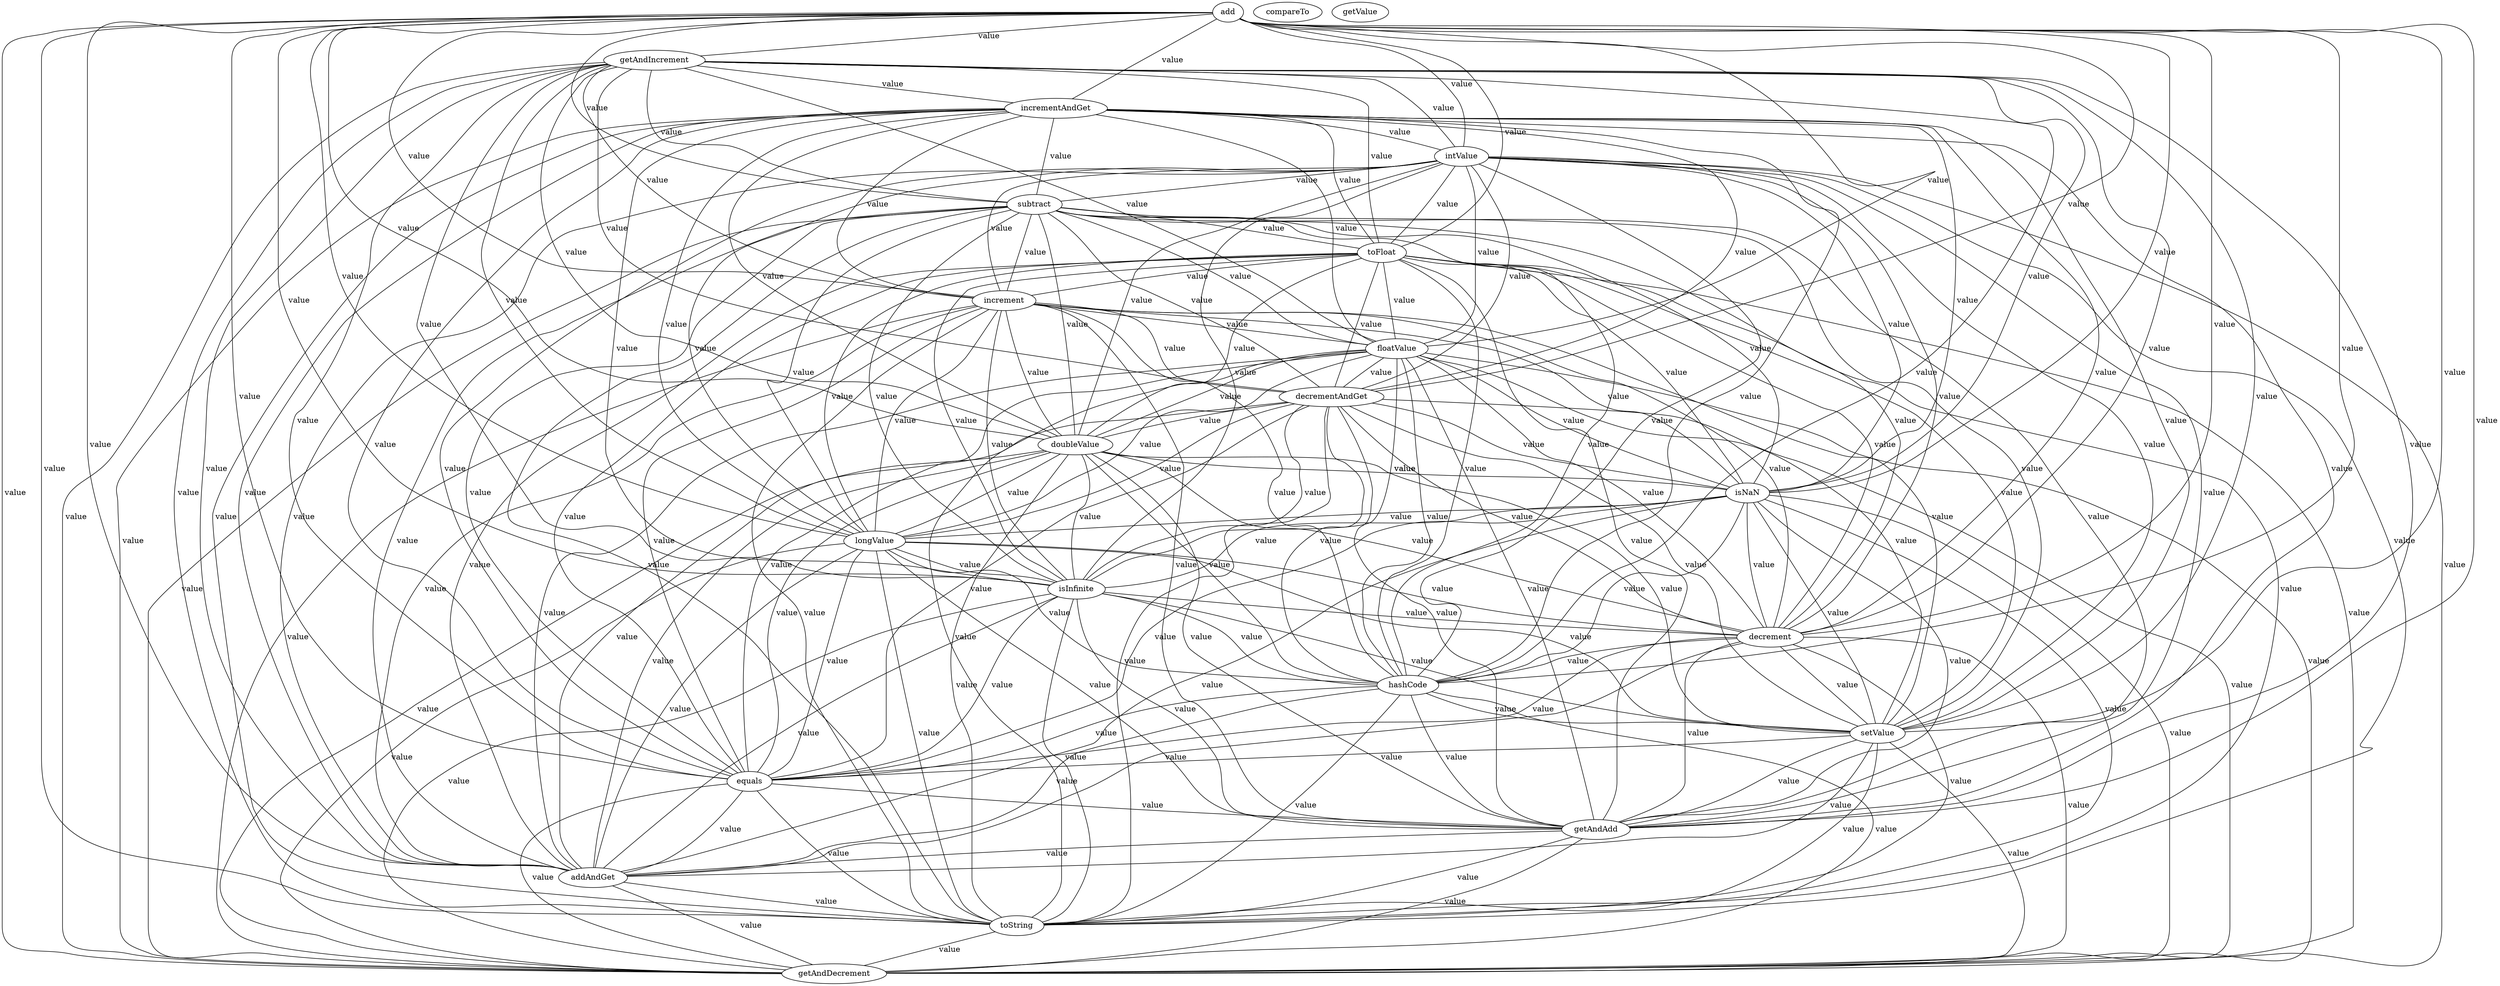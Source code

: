 digraph G {
add;
getAndIncrement;
incrementAndGet;
intValue;
subtract;
toFloat;
increment;
floatValue;
decrementAndGet;
doubleValue;
compareTo;
isNaN;
longValue;
getValue;
isInfinite;
decrement;
hashCode;
setValue;
equals;
getAndAdd;
addAndGet;
toString;
getAndDecrement;
add -> getAndIncrement [label=" value", dir=none];
add -> incrementAndGet [label=" value", dir=none];
add -> intValue [label=" value", dir=none];
add -> subtract [label=" value", dir=none];
add -> toFloat [label=" value", dir=none];
add -> increment [label=" value", dir=none];
add -> floatValue [label=" value", dir=none];
add -> decrementAndGet [label=" value", dir=none];
add -> doubleValue [label=" value", dir=none];
add -> isNaN [label=" value", dir=none];
add -> longValue [label=" value", dir=none];
add -> isInfinite [label=" value", dir=none];
add -> decrement [label=" value", dir=none];
add -> hashCode [label=" value", dir=none];
add -> setValue [label=" value", dir=none];
add -> equals [label=" value", dir=none];
add -> getAndAdd [label=" value", dir=none];
add -> addAndGet [label=" value", dir=none];
add -> toString [label=" value", dir=none];
add -> getAndDecrement [label=" value", dir=none];
getAndIncrement -> incrementAndGet [label=" value", dir=none];
getAndIncrement -> intValue [label=" value", dir=none];
getAndIncrement -> subtract [label=" value", dir=none];
getAndIncrement -> toFloat [label=" value", dir=none];
getAndIncrement -> increment [label=" value", dir=none];
getAndIncrement -> floatValue [label=" value", dir=none];
getAndIncrement -> decrementAndGet [label=" value", dir=none];
getAndIncrement -> doubleValue [label=" value", dir=none];
getAndIncrement -> isNaN [label=" value", dir=none];
getAndIncrement -> longValue [label=" value", dir=none];
getAndIncrement -> isInfinite [label=" value", dir=none];
getAndIncrement -> decrement [label=" value", dir=none];
getAndIncrement -> hashCode [label=" value", dir=none];
getAndIncrement -> setValue [label=" value", dir=none];
getAndIncrement -> equals [label=" value", dir=none];
getAndIncrement -> getAndAdd [label=" value", dir=none];
getAndIncrement -> addAndGet [label=" value", dir=none];
getAndIncrement -> toString [label=" value", dir=none];
getAndIncrement -> getAndDecrement [label=" value", dir=none];
incrementAndGet -> intValue [label=" value", dir=none];
incrementAndGet -> subtract [label=" value", dir=none];
incrementAndGet -> toFloat [label=" value", dir=none];
incrementAndGet -> increment [label=" value", dir=none];
incrementAndGet -> floatValue [label=" value", dir=none];
incrementAndGet -> decrementAndGet [label=" value", dir=none];
incrementAndGet -> doubleValue [label=" value", dir=none];
incrementAndGet -> isNaN [label=" value", dir=none];
incrementAndGet -> longValue [label=" value", dir=none];
incrementAndGet -> isInfinite [label=" value", dir=none];
incrementAndGet -> decrement [label=" value", dir=none];
incrementAndGet -> hashCode [label=" value", dir=none];
incrementAndGet -> setValue [label=" value", dir=none];
incrementAndGet -> equals [label=" value", dir=none];
incrementAndGet -> getAndAdd [label=" value", dir=none];
incrementAndGet -> addAndGet [label=" value", dir=none];
incrementAndGet -> toString [label=" value", dir=none];
incrementAndGet -> getAndDecrement [label=" value", dir=none];
intValue -> subtract [label=" value", dir=none];
intValue -> toFloat [label=" value", dir=none];
intValue -> increment [label=" value", dir=none];
intValue -> floatValue [label=" value", dir=none];
intValue -> decrementAndGet [label=" value", dir=none];
intValue -> doubleValue [label=" value", dir=none];
intValue -> isNaN [label=" value", dir=none];
intValue -> longValue [label=" value", dir=none];
intValue -> isInfinite [label=" value", dir=none];
intValue -> decrement [label=" value", dir=none];
intValue -> hashCode [label=" value", dir=none];
intValue -> setValue [label=" value", dir=none];
intValue -> equals [label=" value", dir=none];
intValue -> getAndAdd [label=" value", dir=none];
intValue -> addAndGet [label=" value", dir=none];
intValue -> toString [label=" value", dir=none];
intValue -> getAndDecrement [label=" value", dir=none];
subtract -> toFloat [label=" value", dir=none];
subtract -> increment [label=" value", dir=none];
subtract -> floatValue [label=" value", dir=none];
subtract -> decrementAndGet [label=" value", dir=none];
subtract -> doubleValue [label=" value", dir=none];
subtract -> isNaN [label=" value", dir=none];
subtract -> longValue [label=" value", dir=none];
subtract -> isInfinite [label=" value", dir=none];
subtract -> decrement [label=" value", dir=none];
subtract -> hashCode [label=" value", dir=none];
subtract -> setValue [label=" value", dir=none];
subtract -> equals [label=" value", dir=none];
subtract -> getAndAdd [label=" value", dir=none];
subtract -> addAndGet [label=" value", dir=none];
subtract -> toString [label=" value", dir=none];
subtract -> getAndDecrement [label=" value", dir=none];
toFloat -> increment [label=" value", dir=none];
toFloat -> floatValue [label=" value", dir=none];
toFloat -> decrementAndGet [label=" value", dir=none];
toFloat -> doubleValue [label=" value", dir=none];
toFloat -> isNaN [label=" value", dir=none];
toFloat -> longValue [label=" value", dir=none];
toFloat -> isInfinite [label=" value", dir=none];
toFloat -> decrement [label=" value", dir=none];
toFloat -> hashCode [label=" value", dir=none];
toFloat -> setValue [label=" value", dir=none];
toFloat -> equals [label=" value", dir=none];
toFloat -> getAndAdd [label=" value", dir=none];
toFloat -> addAndGet [label=" value", dir=none];
toFloat -> toString [label=" value", dir=none];
toFloat -> getAndDecrement [label=" value", dir=none];
increment -> floatValue [label=" value", dir=none];
increment -> decrementAndGet [label=" value", dir=none];
increment -> doubleValue [label=" value", dir=none];
increment -> isNaN [label=" value", dir=none];
increment -> longValue [label=" value", dir=none];
increment -> isInfinite [label=" value", dir=none];
increment -> decrement [label=" value", dir=none];
increment -> hashCode [label=" value", dir=none];
increment -> setValue [label=" value", dir=none];
increment -> equals [label=" value", dir=none];
increment -> getAndAdd [label=" value", dir=none];
increment -> addAndGet [label=" value", dir=none];
increment -> toString [label=" value", dir=none];
increment -> getAndDecrement [label=" value", dir=none];
floatValue -> decrementAndGet [label=" value", dir=none];
floatValue -> doubleValue [label=" value", dir=none];
floatValue -> isNaN [label=" value", dir=none];
floatValue -> longValue [label=" value", dir=none];
floatValue -> isInfinite [label=" value", dir=none];
floatValue -> decrement [label=" value", dir=none];
floatValue -> hashCode [label=" value", dir=none];
floatValue -> setValue [label=" value", dir=none];
floatValue -> equals [label=" value", dir=none];
floatValue -> getAndAdd [label=" value", dir=none];
floatValue -> addAndGet [label=" value", dir=none];
floatValue -> toString [label=" value", dir=none];
floatValue -> getAndDecrement [label=" value", dir=none];
decrementAndGet -> isInfinite [label=" value", dir=none];
decrementAndGet -> decrement [label=" value", dir=none];
decrementAndGet -> hashCode [label=" value", dir=none];
decrementAndGet -> setValue [label=" value", dir=none];
decrementAndGet -> equals [label=" value", dir=none];
decrementAndGet -> getAndAdd [label=" value", dir=none];
decrementAndGet -> addAndGet [label=" value", dir=none];
decrementAndGet -> toString [label=" value", dir=none];
decrementAndGet -> doubleValue [label=" value", dir=none];
decrementAndGet -> isNaN [label=" value", dir=none];
decrementAndGet -> getAndDecrement [label=" value", dir=none];
decrementAndGet -> longValue [label=" value", dir=none];
doubleValue -> isInfinite [label=" value", dir=none];
doubleValue -> decrement [label=" value", dir=none];
doubleValue -> hashCode [label=" value", dir=none];
doubleValue -> setValue [label=" value", dir=none];
doubleValue -> equals [label=" value", dir=none];
doubleValue -> getAndAdd [label=" value", dir=none];
doubleValue -> addAndGet [label=" value", dir=none];
doubleValue -> toString [label=" value", dir=none];
doubleValue -> isNaN [label=" value", dir=none];
doubleValue -> getAndDecrement [label=" value", dir=none];
doubleValue -> longValue [label=" value", dir=none];
isNaN -> isInfinite [label=" value", dir=none];
isNaN -> decrement [label=" value", dir=none];
isNaN -> hashCode [label=" value", dir=none];
isNaN -> setValue [label=" value", dir=none];
isNaN -> equals [label=" value", dir=none];
isNaN -> getAndAdd [label=" value", dir=none];
isNaN -> addAndGet [label=" value", dir=none];
isNaN -> toString [label=" value", dir=none];
isNaN -> getAndDecrement [label=" value", dir=none];
isNaN -> longValue [label=" value", dir=none];
longValue -> isInfinite [label=" value", dir=none];
longValue -> decrement [label=" value", dir=none];
longValue -> hashCode [label=" value", dir=none];
longValue -> setValue [label=" value", dir=none];
longValue -> equals [label=" value", dir=none];
longValue -> getAndAdd [label=" value", dir=none];
longValue -> addAndGet [label=" value", dir=none];
longValue -> toString [label=" value", dir=none];
longValue -> getAndDecrement [label=" value", dir=none];
isInfinite -> decrement [label=" value", dir=none];
isInfinite -> hashCode [label=" value", dir=none];
isInfinite -> setValue [label=" value", dir=none];
isInfinite -> equals [label=" value", dir=none];
isInfinite -> getAndAdd [label=" value", dir=none];
isInfinite -> addAndGet [label=" value", dir=none];
isInfinite -> toString [label=" value", dir=none];
isInfinite -> getAndDecrement [label=" value", dir=none];
decrement -> hashCode [label=" value", dir=none];
decrement -> setValue [label=" value", dir=none];
decrement -> equals [label=" value", dir=none];
decrement -> getAndAdd [label=" value", dir=none];
decrement -> addAndGet [label=" value", dir=none];
decrement -> toString [label=" value", dir=none];
decrement -> getAndDecrement [label=" value", dir=none];
hashCode -> setValue [label=" value", dir=none];
hashCode -> equals [label=" value", dir=none];
hashCode -> getAndAdd [label=" value", dir=none];
hashCode -> addAndGet [label=" value", dir=none];
hashCode -> toString [label=" value", dir=none];
hashCode -> getAndDecrement [label=" value", dir=none];
setValue -> equals [label=" value", dir=none];
setValue -> getAndAdd [label=" value", dir=none];
setValue -> addAndGet [label=" value", dir=none];
setValue -> toString [label=" value", dir=none];
setValue -> getAndDecrement [label=" value", dir=none];
equals -> getAndAdd [label=" value", dir=none];
equals -> addAndGet [label=" value", dir=none];
equals -> toString [label=" value", dir=none];
equals -> getAndDecrement [label=" value", dir=none];
getAndAdd -> addAndGet [label=" value", dir=none];
getAndAdd -> toString [label=" value", dir=none];
getAndAdd -> getAndDecrement [label=" value", dir=none];
addAndGet -> toString [label=" value", dir=none];
addAndGet -> getAndDecrement [label=" value", dir=none];
toString -> getAndDecrement [label=" value", dir=none];
}